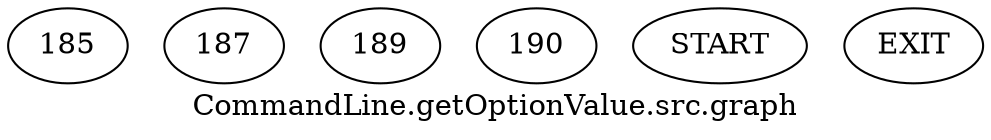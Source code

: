 /* --------------------------------------------------- */
/* Generated by Dr. Garbage Control Flow Graph Factory */
/* http://www.drgarbage.com                            */
/* Version: 4.5.0.201508311741                         */
/* Retrieved on: 2019-12-20 10:19:22.533               */
/* --------------------------------------------------- */
digraph "CommandLine.getOptionValue.src.graph" {
 graph [label="CommandLine.getOptionValue.src.graph"];
 2 [label="185" ]
 3 [label="187" ]
 4 [label="189" ]
 5 [label="190" ]
 6 [label="START" ]
 7 [label="EXIT" ]
 6  2
 2  3
 2  4
 4  5
 3  7
 5  7
}

